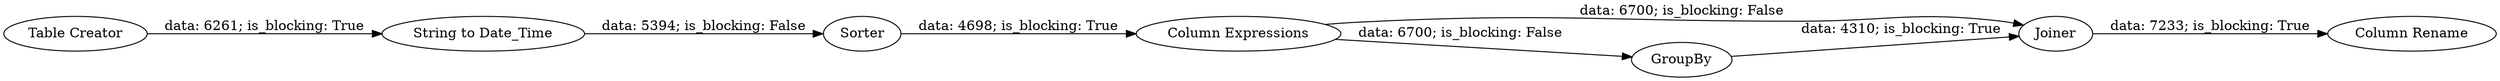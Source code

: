 digraph {
	"-4321782458306247824_448" [label="Column Expressions"]
	"-4321782458306247824_445" [label="String to Date_Time"]
	"-4321782458306247824_453" [label=Joiner]
	"-4321782458306247824_454" [label="Column Rename"]
	"-4321782458306247824_452" [label=GroupBy]
	"-4321782458306247824_444" [label="Table Creator"]
	"-4321782458306247824_450" [label=Sorter]
	"-4321782458306247824_452" -> "-4321782458306247824_453" [label="data: 4310; is_blocking: True"]
	"-4321782458306247824_450" -> "-4321782458306247824_448" [label="data: 4698; is_blocking: True"]
	"-4321782458306247824_448" -> "-4321782458306247824_452" [label="data: 6700; is_blocking: False"]
	"-4321782458306247824_453" -> "-4321782458306247824_454" [label="data: 7233; is_blocking: True"]
	"-4321782458306247824_444" -> "-4321782458306247824_445" [label="data: 6261; is_blocking: True"]
	"-4321782458306247824_445" -> "-4321782458306247824_450" [label="data: 5394; is_blocking: False"]
	"-4321782458306247824_448" -> "-4321782458306247824_453" [label="data: 6700; is_blocking: False"]
	rankdir=LR
}
